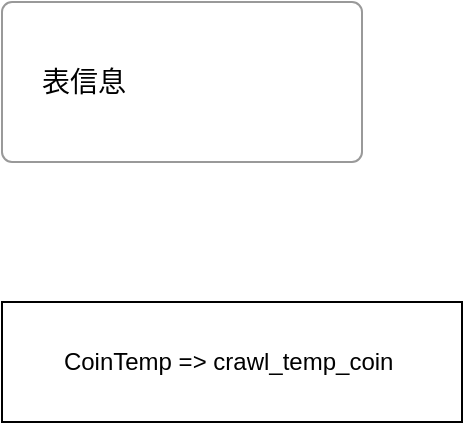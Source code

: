 <mxfile version="22.1.16" type="github">
  <diagram name="第 1 页" id="QrGvFTSECBjdcH0tVZS0">
    <mxGraphModel dx="1587" dy="665" grid="1" gridSize="10" guides="1" tooltips="1" connect="1" arrows="1" fold="1" page="1" pageScale="1" pageWidth="827" pageHeight="1169" math="0" shadow="0">
      <root>
        <mxCell id="0" />
        <mxCell id="1" parent="0" />
        <mxCell id="C86iXbG9Mw5eRfoUI7AA-1" value="&lt;font color=&quot;#000000&quot;&gt;表信息&lt;/font&gt;" style="html=1;shadow=0;dashed=0;shape=mxgraph.bootstrap.rrect;rSize=5;strokeColor=#999999;strokeWidth=1;fillColor=#FFFFFF;fontColor=#6C767D;whiteSpace=wrap;align=left;verticalAlign=middle;spacingLeft=10;fontSize=14;spacing=10;" vertex="1" parent="1">
          <mxGeometry x="130" y="40" width="180" height="80" as="geometry" />
        </mxCell>
        <mxCell id="C86iXbG9Mw5eRfoUI7AA-2" value="CoinTemp =&amp;gt;&amp;nbsp;crawl_temp_coin&lt;span style=&quot;background-color: initial;&quot;&gt;&amp;nbsp;&lt;/span&gt;" style="rounded=0;whiteSpace=wrap;html=1;" vertex="1" parent="1">
          <mxGeometry x="130" y="190" width="230" height="60" as="geometry" />
        </mxCell>
      </root>
    </mxGraphModel>
  </diagram>
</mxfile>
